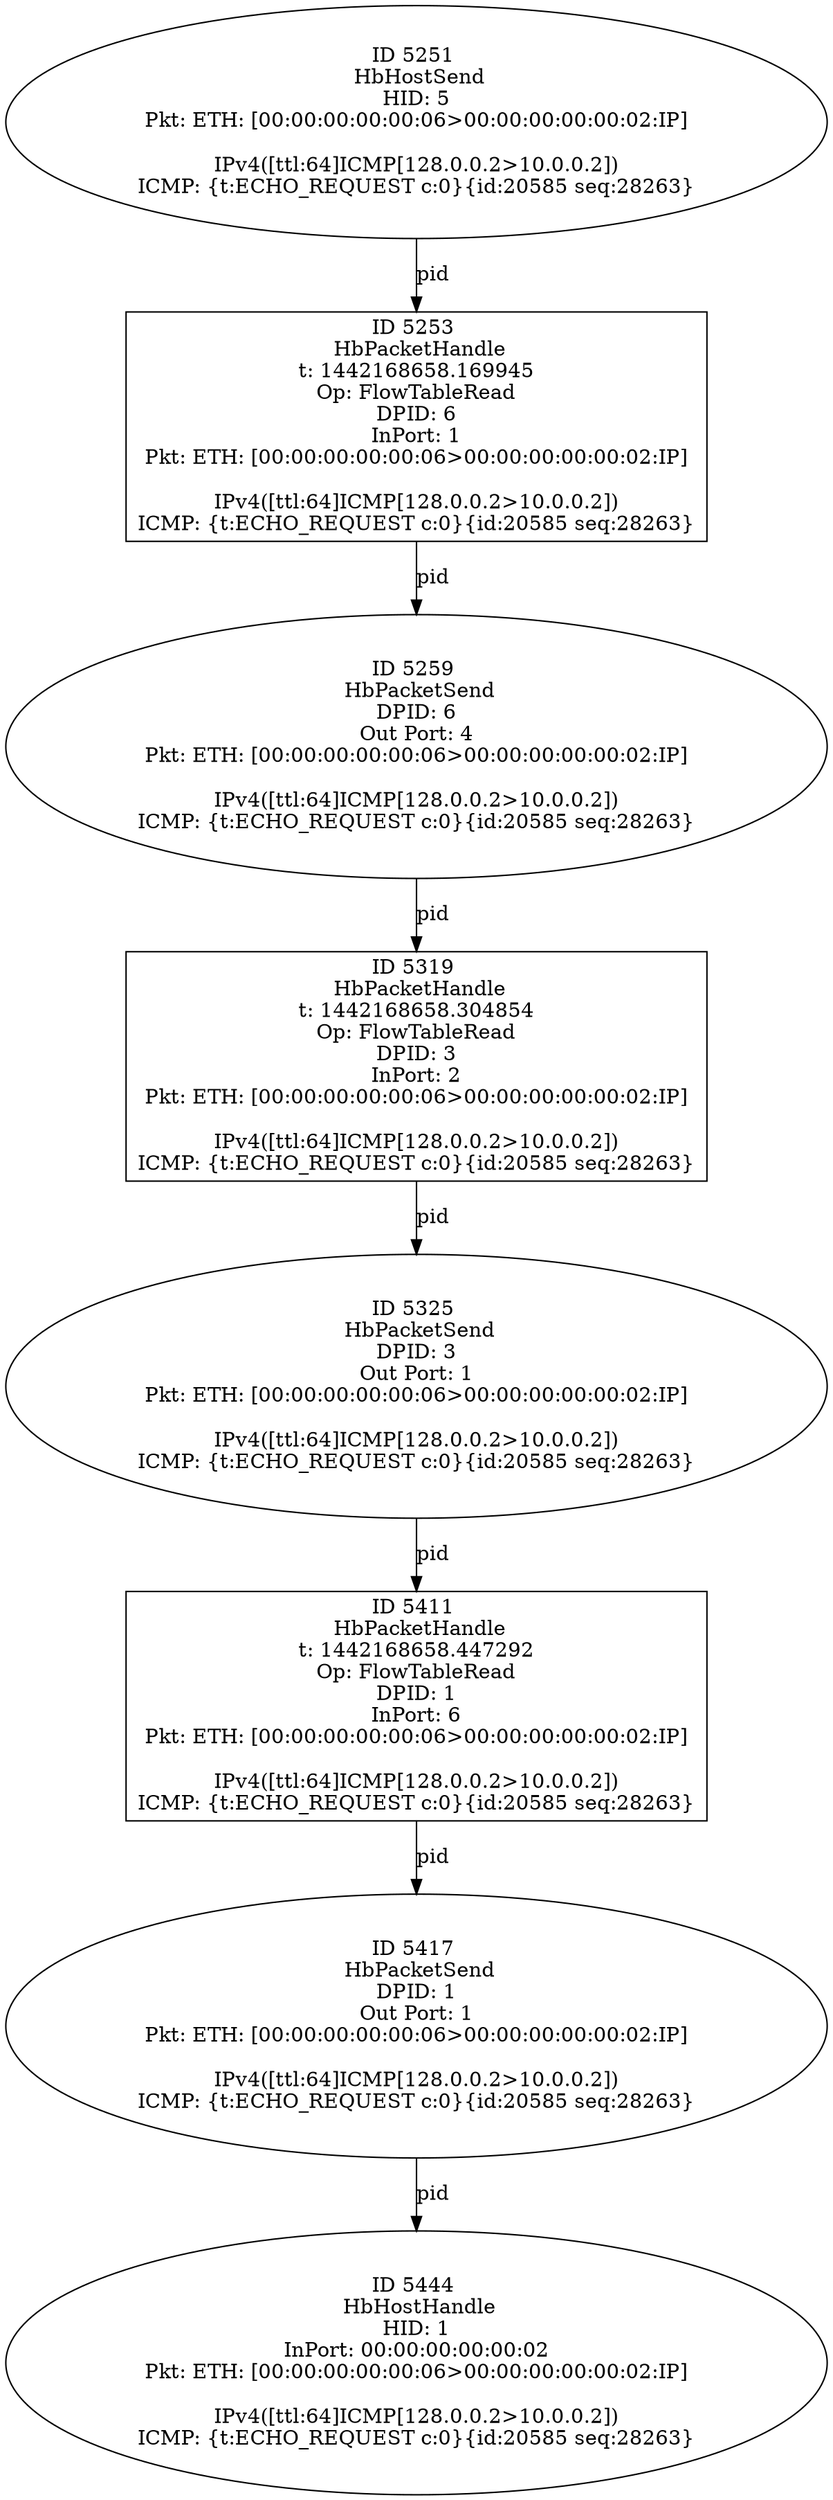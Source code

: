 strict digraph G {
5411 [shape=box, event=<hb_events.HbPacketHandle object at 0x10b52a510>, label="ID 5411 
 HbPacketHandle
t: 1442168658.447292
Op: FlowTableRead
DPID: 1
InPort: 6
Pkt: ETH: [00:00:00:00:00:06>00:00:00:00:00:02:IP]

IPv4([ttl:64]ICMP[128.0.0.2>10.0.0.2])
ICMP: {t:ECHO_REQUEST c:0}{id:20585 seq:28263}"];
5444 [shape=oval, event=<hb_events.HbHostHandle object at 0x10b550050>, label="ID 5444 
 HbHostHandle
HID: 1
InPort: 00:00:00:00:00:02
Pkt: ETH: [00:00:00:00:00:06>00:00:00:00:00:02:IP]

IPv4([ttl:64]ICMP[128.0.0.2>10.0.0.2])
ICMP: {t:ECHO_REQUEST c:0}{id:20585 seq:28263}"];
5253 [shape=box, event=<hb_events.HbPacketHandle object at 0x10b4a6490>, label="ID 5253 
 HbPacketHandle
t: 1442168658.169945
Op: FlowTableRead
DPID: 6
InPort: 1
Pkt: ETH: [00:00:00:00:00:06>00:00:00:00:00:02:IP]

IPv4([ttl:64]ICMP[128.0.0.2>10.0.0.2])
ICMP: {t:ECHO_REQUEST c:0}{id:20585 seq:28263}"];
5319 [shape=box, event=<hb_events.HbPacketHandle object at 0x10b4e63d0>, label="ID 5319 
 HbPacketHandle
t: 1442168658.304854
Op: FlowTableRead
DPID: 3
InPort: 2
Pkt: ETH: [00:00:00:00:00:06>00:00:00:00:00:02:IP]

IPv4([ttl:64]ICMP[128.0.0.2>10.0.0.2])
ICMP: {t:ECHO_REQUEST c:0}{id:20585 seq:28263}"];
5417 [shape=oval, event=<hb_events.HbPacketSend object at 0x10b52a8d0>, label="ID 5417 
 HbPacketSend
DPID: 1
Out Port: 1
Pkt: ETH: [00:00:00:00:00:06>00:00:00:00:00:02:IP]

IPv4([ttl:64]ICMP[128.0.0.2>10.0.0.2])
ICMP: {t:ECHO_REQUEST c:0}{id:20585 seq:28263}"];
5259 [shape=oval, event=<hb_events.HbPacketSend object at 0x10b4a6350>, label="ID 5259 
 HbPacketSend
DPID: 6
Out Port: 4
Pkt: ETH: [00:00:00:00:00:06>00:00:00:00:00:02:IP]

IPv4([ttl:64]ICMP[128.0.0.2>10.0.0.2])
ICMP: {t:ECHO_REQUEST c:0}{id:20585 seq:28263}"];
5325 [shape=oval, event=<hb_events.HbPacketSend object at 0x10b4dfd50>, label="ID 5325 
 HbPacketSend
DPID: 3
Out Port: 1
Pkt: ETH: [00:00:00:00:00:06>00:00:00:00:00:02:IP]

IPv4([ttl:64]ICMP[128.0.0.2>10.0.0.2])
ICMP: {t:ECHO_REQUEST c:0}{id:20585 seq:28263}"];
5251 [shape=oval, event=<hb_events.HbHostSend object at 0x10b49de90>, label="ID 5251 
 HbHostSend
HID: 5
Pkt: ETH: [00:00:00:00:00:06>00:00:00:00:00:02:IP]

IPv4([ttl:64]ICMP[128.0.0.2>10.0.0.2])
ICMP: {t:ECHO_REQUEST c:0}{id:20585 seq:28263}"];
5411 -> 5417  [rel=pid, label=pid];
5253 -> 5259  [rel=pid, label=pid];
5319 -> 5325  [rel=pid, label=pid];
5417 -> 5444  [rel=pid, label=pid];
5259 -> 5319  [rel=pid, label=pid];
5325 -> 5411  [rel=pid, label=pid];
5251 -> 5253  [rel=pid, label=pid];
}
